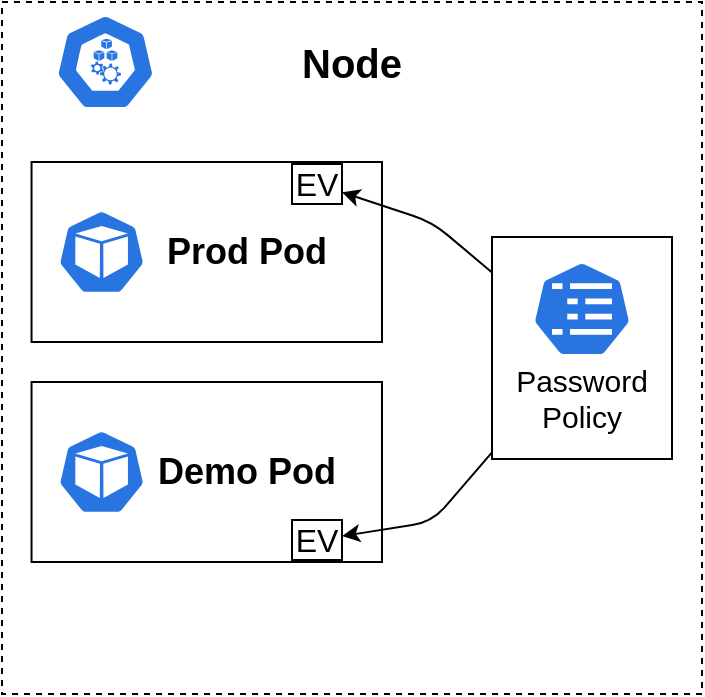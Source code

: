 <mxfile version="13.8.2" type="device"><diagram id="zsP_1sUfCfjchr3iA-ED" name="Page-1"><mxGraphModel dx="1038" dy="580" grid="1" gridSize="10" guides="1" tooltips="1" connect="1" arrows="1" fold="1" page="1" pageScale="1" pageWidth="850" pageHeight="1100" math="0" shadow="0"><root><mxCell id="0"/><mxCell id="1" parent="0"/><mxCell id="PALoCtO8ex7-mEymIg5b-4" value="" style="group" vertex="1" connectable="0" parent="1"><mxGeometry x="315" y="100" width="350" height="346" as="geometry"/></mxCell><mxCell id="PALoCtO8ex7-mEymIg5b-2" value="Node" style="rounded=0;whiteSpace=wrap;html=1;dashed=1;verticalAlign=top;fontStyle=1;fontSize=20;spacingTop=12;" vertex="1" parent="PALoCtO8ex7-mEymIg5b-4"><mxGeometry width="350" height="346" as="geometry"/></mxCell><mxCell id="PALoCtO8ex7-mEymIg5b-1" value="" style="html=1;dashed=0;whitespace=wrap;fillColor=#2875E2;strokeColor=#ffffff;points=[[0.005,0.63,0],[0.1,0.2,0],[0.9,0.2,0],[0.5,0,0],[0.995,0.63,0],[0.72,0.99,0],[0.5,1,0],[0.28,0.99,0]];shape=mxgraph.kubernetes.icon;prIcon=node" vertex="1" parent="PALoCtO8ex7-mEymIg5b-4"><mxGeometry x="14.773" y="6" width="73.864" height="48" as="geometry"/></mxCell><mxCell id="PALoCtO8ex7-mEymIg5b-14" value="" style="group" vertex="1" connectable="0" parent="PALoCtO8ex7-mEymIg5b-4"><mxGeometry x="245" y="117.5" width="90" height="111" as="geometry"/></mxCell><mxCell id="PALoCtO8ex7-mEymIg5b-13" value="Password&lt;br style=&quot;font-size: 15px;&quot;&gt;Policy" style="rounded=0;whiteSpace=wrap;html=1;fontSize=15;spacingBottom=0;spacingTop=50;" vertex="1" parent="PALoCtO8ex7-mEymIg5b-14"><mxGeometry width="90" height="111" as="geometry"/></mxCell><mxCell id="PALoCtO8ex7-mEymIg5b-11" value="" style="html=1;dashed=0;whitespace=wrap;fillColor=#2875E2;strokeColor=#ffffff;points=[[0.005,0.63,0],[0.1,0.2,0],[0.9,0.2,0],[0.5,0,0],[0.995,0.63,0],[0.72,0.99,0],[0.5,1,0],[0.28,0.99,0]];shape=mxgraph.kubernetes.icon;prIcon=cm;fontSize=20;" vertex="1" parent="PALoCtO8ex7-mEymIg5b-14"><mxGeometry x="20" y="12" width="50" height="48" as="geometry"/></mxCell><mxCell id="PALoCtO8ex7-mEymIg5b-5" value="&lt;b style=&quot;font-size: 18px;&quot;&gt;&lt;font style=&quot;font-size: 18px;&quot;&gt;Prod Pod&lt;/font&gt;&lt;/b&gt;" style="rounded=0;whiteSpace=wrap;html=1;fontSize=18;spacingLeft=40;" vertex="1" parent="PALoCtO8ex7-mEymIg5b-4"><mxGeometry x="14.77" y="80" width="175.23" height="90" as="geometry"/></mxCell><mxCell id="PALoCtO8ex7-mEymIg5b-6" value="" style="html=1;dashed=0;whitespace=wrap;fillColor=#2875E2;strokeColor=#ffffff;points=[[0.005,0.63,0],[0.1,0.2,0],[0.9,0.2,0],[0.5,0,0],[0.995,0.63,0],[0.72,0.99,0],[0.5,1,0],[0.28,0.99,0]];shape=mxgraph.kubernetes.icon;prIcon=pod;fontSize=20;" vertex="1" parent="PALoCtO8ex7-mEymIg5b-4"><mxGeometry x="27.912" y="101" width="43.807" height="48" as="geometry"/></mxCell><mxCell id="PALoCtO8ex7-mEymIg5b-9" value="&lt;b style=&quot;font-size: 18px;&quot;&gt;&lt;font style=&quot;font-size: 18px;&quot;&gt;Demo Pod&lt;/font&gt;&lt;/b&gt;" style="rounded=0;whiteSpace=wrap;html=1;fontSize=18;spacingLeft=40;" vertex="1" parent="PALoCtO8ex7-mEymIg5b-4"><mxGeometry x="14.77" y="190" width="175.23" height="90" as="geometry"/></mxCell><mxCell id="PALoCtO8ex7-mEymIg5b-10" value="" style="html=1;dashed=0;whitespace=wrap;fillColor=#2875E2;strokeColor=#ffffff;points=[[0.005,0.63,0],[0.1,0.2,0],[0.9,0.2,0],[0.5,0,0],[0.995,0.63,0],[0.72,0.99,0],[0.5,1,0],[0.28,0.99,0]];shape=mxgraph.kubernetes.icon;prIcon=pod;fontSize=20;spacingLeft=40;" vertex="1" parent="PALoCtO8ex7-mEymIg5b-4"><mxGeometry x="27.912" y="211" width="43.807" height="48" as="geometry"/></mxCell><mxCell id="PALoCtO8ex7-mEymIg5b-15" value="EV" style="rounded=0;whiteSpace=wrap;html=1;fontSize=16;" vertex="1" parent="PALoCtO8ex7-mEymIg5b-4"><mxGeometry x="145" y="259" width="25" height="20" as="geometry"/></mxCell><mxCell id="PALoCtO8ex7-mEymIg5b-17" value="" style="endArrow=classic;html=1;fontSize=18;" edge="1" parent="PALoCtO8ex7-mEymIg5b-4" source="PALoCtO8ex7-mEymIg5b-13" target="PALoCtO8ex7-mEymIg5b-15"><mxGeometry width="50" height="50" relative="1" as="geometry"><mxPoint x="85" y="210" as="sourcePoint"/><mxPoint x="135" y="160" as="targetPoint"/><Array as="points"><mxPoint x="215" y="260"/></Array></mxGeometry></mxCell><mxCell id="PALoCtO8ex7-mEymIg5b-18" value="EV" style="rounded=0;whiteSpace=wrap;html=1;fontSize=16;" vertex="1" parent="PALoCtO8ex7-mEymIg5b-4"><mxGeometry x="145" y="81" width="25" height="20" as="geometry"/></mxCell><mxCell id="PALoCtO8ex7-mEymIg5b-19" value="" style="endArrow=classic;html=1;fontSize=16;" edge="1" parent="PALoCtO8ex7-mEymIg5b-4" source="PALoCtO8ex7-mEymIg5b-13" target="PALoCtO8ex7-mEymIg5b-18"><mxGeometry width="50" height="50" relative="1" as="geometry"><mxPoint x="85" y="210" as="sourcePoint"/><mxPoint x="135" y="160" as="targetPoint"/><Array as="points"><mxPoint x="215" y="110"/></Array></mxGeometry></mxCell></root></mxGraphModel></diagram></mxfile>